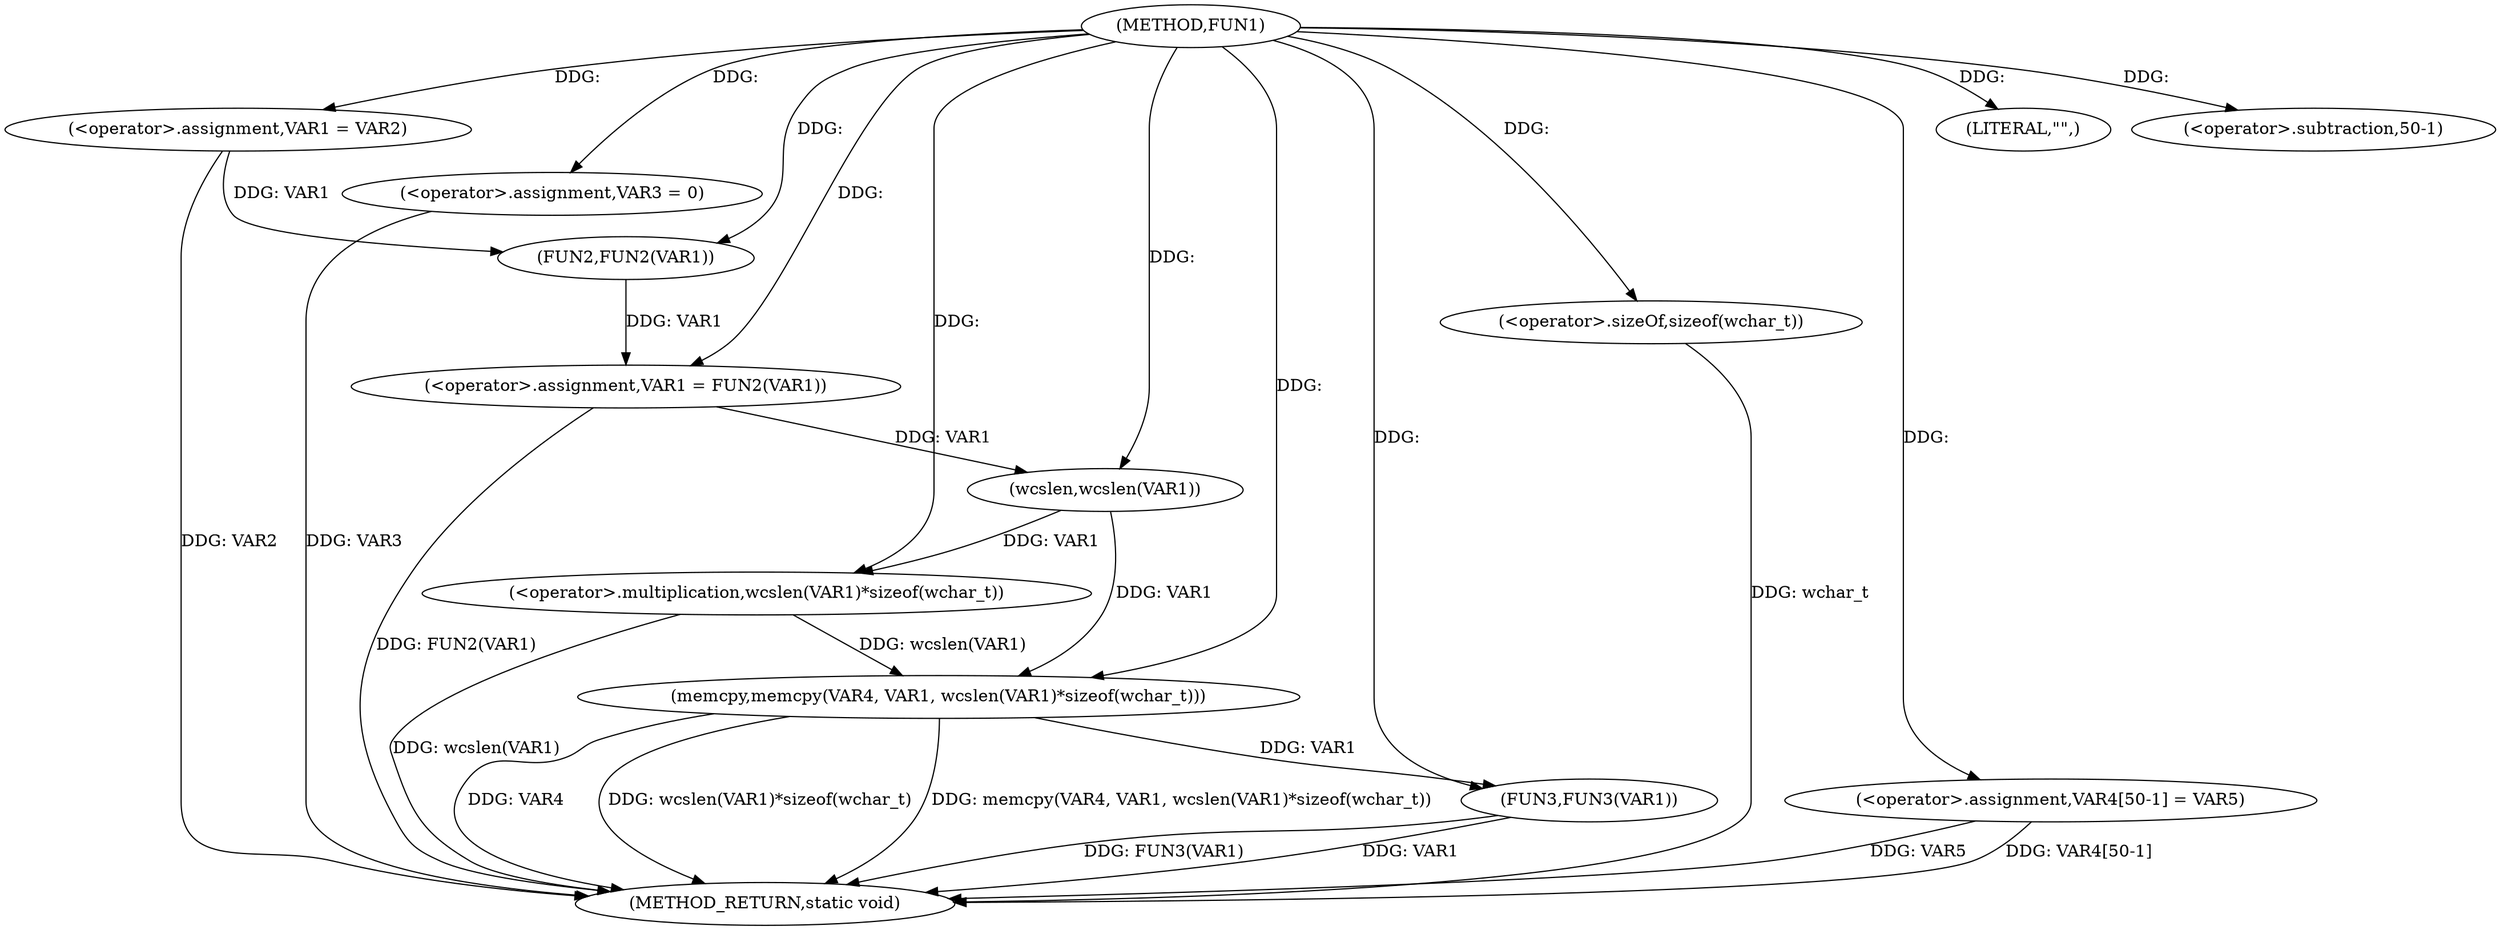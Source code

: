 digraph FUN1 {  
"1000100" [label = "(METHOD,FUN1)" ]
"1000133" [label = "(METHOD_RETURN,static void)" ]
"1000104" [label = "(<operator>.assignment,VAR1 = VAR2)" ]
"1000107" [label = "(<operator>.assignment,VAR3 = 0)" ]
"1000110" [label = "(<operator>.assignment,VAR1 = FUN2(VAR1))" ]
"1000112" [label = "(FUN2,FUN2(VAR1))" ]
"1000115" [label = "(LITERAL,\"\",)" ]
"1000116" [label = "(memcpy,memcpy(VAR4, VAR1, wcslen(VAR1)*sizeof(wchar_t)))" ]
"1000119" [label = "(<operator>.multiplication,wcslen(VAR1)*sizeof(wchar_t))" ]
"1000120" [label = "(wcslen,wcslen(VAR1))" ]
"1000122" [label = "(<operator>.sizeOf,sizeof(wchar_t))" ]
"1000124" [label = "(<operator>.assignment,VAR4[50-1] = VAR5)" ]
"1000127" [label = "(<operator>.subtraction,50-1)" ]
"1000131" [label = "(FUN3,FUN3(VAR1))" ]
  "1000116" -> "1000133"  [ label = "DDG: VAR4"] 
  "1000124" -> "1000133"  [ label = "DDG: VAR5"] 
  "1000124" -> "1000133"  [ label = "DDG: VAR4[50-1]"] 
  "1000107" -> "1000133"  [ label = "DDG: VAR3"] 
  "1000110" -> "1000133"  [ label = "DDG: FUN2(VAR1)"] 
  "1000116" -> "1000133"  [ label = "DDG: wcslen(VAR1)*sizeof(wchar_t)"] 
  "1000116" -> "1000133"  [ label = "DDG: memcpy(VAR4, VAR1, wcslen(VAR1)*sizeof(wchar_t))"] 
  "1000104" -> "1000133"  [ label = "DDG: VAR2"] 
  "1000122" -> "1000133"  [ label = "DDG: wchar_t"] 
  "1000131" -> "1000133"  [ label = "DDG: VAR1"] 
  "1000119" -> "1000133"  [ label = "DDG: wcslen(VAR1)"] 
  "1000131" -> "1000133"  [ label = "DDG: FUN3(VAR1)"] 
  "1000100" -> "1000104"  [ label = "DDG: "] 
  "1000100" -> "1000107"  [ label = "DDG: "] 
  "1000112" -> "1000110"  [ label = "DDG: VAR1"] 
  "1000100" -> "1000110"  [ label = "DDG: "] 
  "1000104" -> "1000112"  [ label = "DDG: VAR1"] 
  "1000100" -> "1000112"  [ label = "DDG: "] 
  "1000100" -> "1000115"  [ label = "DDG: "] 
  "1000100" -> "1000116"  [ label = "DDG: "] 
  "1000120" -> "1000116"  [ label = "DDG: VAR1"] 
  "1000119" -> "1000116"  [ label = "DDG: wcslen(VAR1)"] 
  "1000120" -> "1000119"  [ label = "DDG: VAR1"] 
  "1000110" -> "1000120"  [ label = "DDG: VAR1"] 
  "1000100" -> "1000120"  [ label = "DDG: "] 
  "1000100" -> "1000119"  [ label = "DDG: "] 
  "1000100" -> "1000122"  [ label = "DDG: "] 
  "1000100" -> "1000124"  [ label = "DDG: "] 
  "1000100" -> "1000127"  [ label = "DDG: "] 
  "1000116" -> "1000131"  [ label = "DDG: VAR1"] 
  "1000100" -> "1000131"  [ label = "DDG: "] 
}
